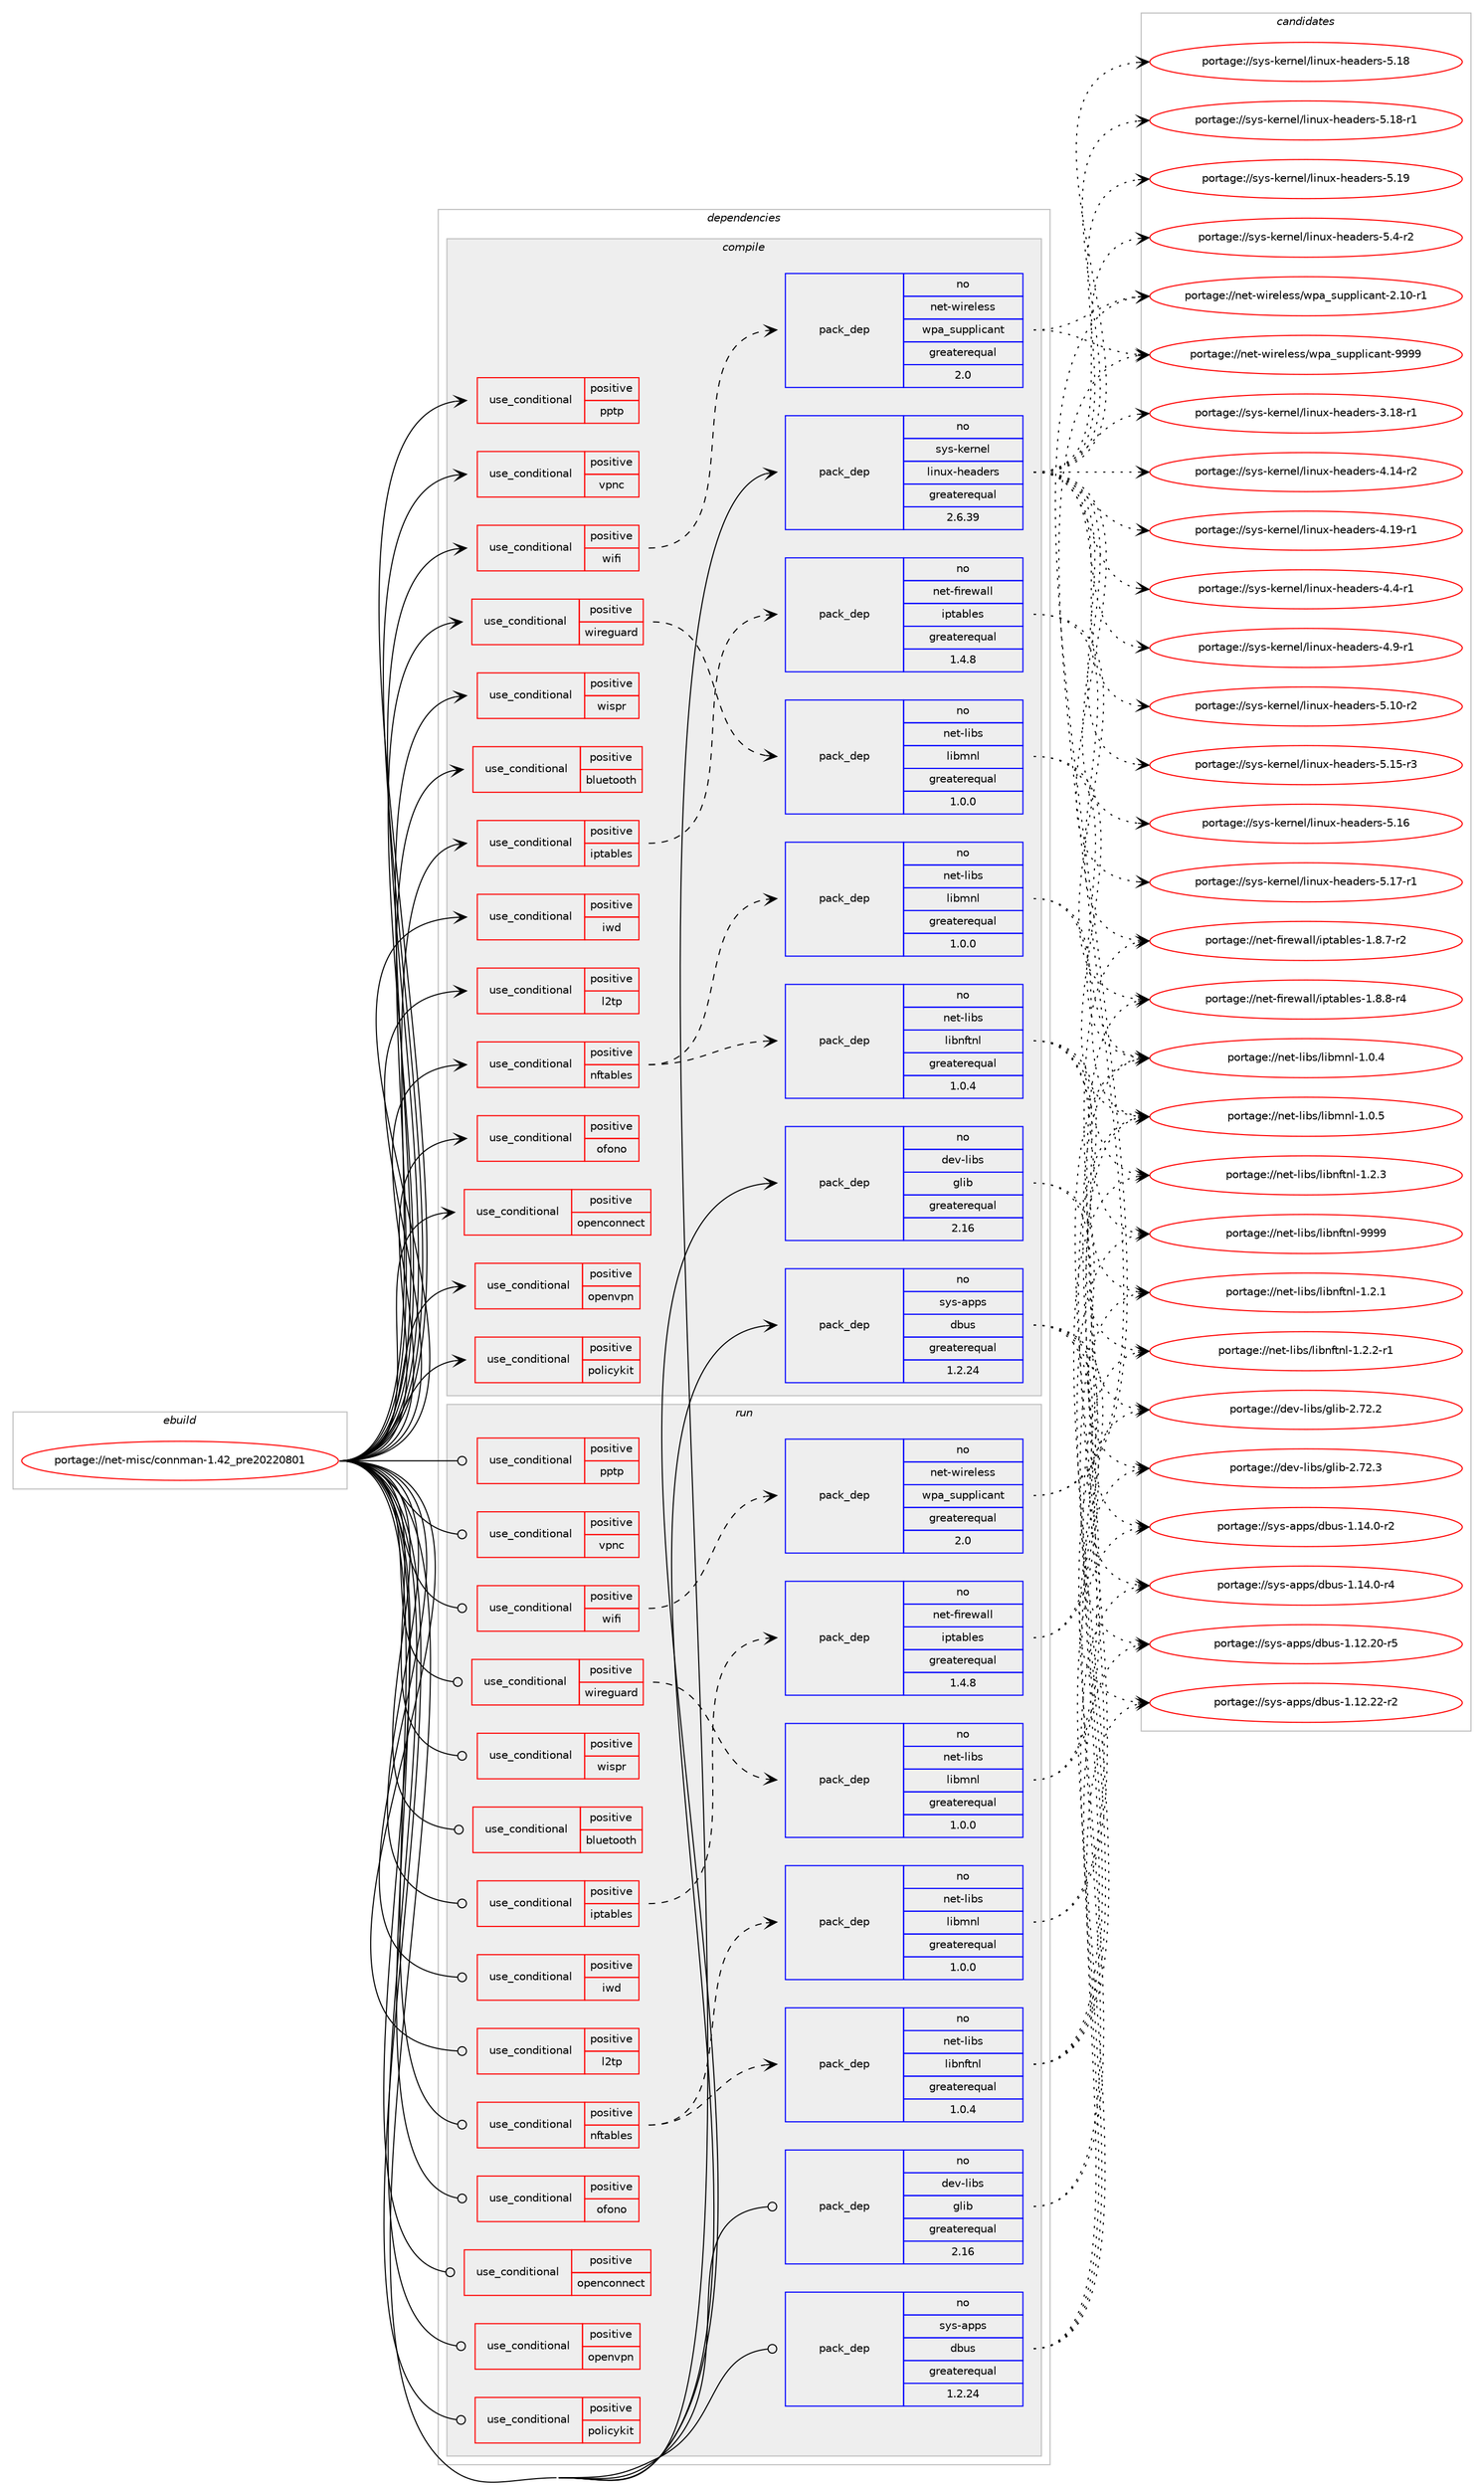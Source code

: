 digraph prolog {

# *************
# Graph options
# *************

newrank=true;
concentrate=true;
compound=true;
graph [rankdir=LR,fontname=Helvetica,fontsize=10,ranksep=1.5];#, ranksep=2.5, nodesep=0.2];
edge  [arrowhead=vee];
node  [fontname=Helvetica,fontsize=10];

# **********
# The ebuild
# **********

subgraph cluster_leftcol {
color=gray;
rank=same;
label=<<i>ebuild</i>>;
id [label="portage://net-misc/connman-1.42_pre20220801", color=red, width=4, href="../net-misc/connman-1.42_pre20220801.svg"];
}

# ****************
# The dependencies
# ****************

subgraph cluster_midcol {
color=gray;
label=<<i>dependencies</i>>;
subgraph cluster_compile {
fillcolor="#eeeeee";
style=filled;
label=<<i>compile</i>>;
subgraph cond64 {
dependency91 [label=<<TABLE BORDER="0" CELLBORDER="1" CELLSPACING="0" CELLPADDING="4"><TR><TD ROWSPAN="3" CELLPADDING="10">use_conditional</TD></TR><TR><TD>positive</TD></TR><TR><TD>bluetooth</TD></TR></TABLE>>, shape=none, color=red];
# *** BEGIN UNKNOWN DEPENDENCY TYPE (TODO) ***
# dependency91 -> package_dependency(portage://net-misc/connman-1.42_pre20220801,install,no,net-wireless,bluez,none,[,,],[],[])
# *** END UNKNOWN DEPENDENCY TYPE (TODO) ***

}
id:e -> dependency91:w [weight=20,style="solid",arrowhead="vee"];
subgraph cond65 {
dependency92 [label=<<TABLE BORDER="0" CELLBORDER="1" CELLSPACING="0" CELLPADDING="4"><TR><TD ROWSPAN="3" CELLPADDING="10">use_conditional</TD></TR><TR><TD>positive</TD></TR><TR><TD>iptables</TD></TR></TABLE>>, shape=none, color=red];
subgraph pack27 {
dependency93 [label=<<TABLE BORDER="0" CELLBORDER="1" CELLSPACING="0" CELLPADDING="4" WIDTH="220"><TR><TD ROWSPAN="6" CELLPADDING="30">pack_dep</TD></TR><TR><TD WIDTH="110">no</TD></TR><TR><TD>net-firewall</TD></TR><TR><TD>iptables</TD></TR><TR><TD>greaterequal</TD></TR><TR><TD>1.4.8</TD></TR></TABLE>>, shape=none, color=blue];
}
dependency92:e -> dependency93:w [weight=20,style="dashed",arrowhead="vee"];
}
id:e -> dependency92:w [weight=20,style="solid",arrowhead="vee"];
subgraph cond66 {
dependency94 [label=<<TABLE BORDER="0" CELLBORDER="1" CELLSPACING="0" CELLPADDING="4"><TR><TD ROWSPAN="3" CELLPADDING="10">use_conditional</TD></TR><TR><TD>positive</TD></TR><TR><TD>iwd</TD></TR></TABLE>>, shape=none, color=red];
# *** BEGIN UNKNOWN DEPENDENCY TYPE (TODO) ***
# dependency94 -> package_dependency(portage://net-misc/connman-1.42_pre20220801,install,no,net-wireless,iwd,none,[,,],[],[])
# *** END UNKNOWN DEPENDENCY TYPE (TODO) ***

}
id:e -> dependency94:w [weight=20,style="solid",arrowhead="vee"];
subgraph cond67 {
dependency95 [label=<<TABLE BORDER="0" CELLBORDER="1" CELLSPACING="0" CELLPADDING="4"><TR><TD ROWSPAN="3" CELLPADDING="10">use_conditional</TD></TR><TR><TD>positive</TD></TR><TR><TD>l2tp</TD></TR></TABLE>>, shape=none, color=red];
# *** BEGIN UNKNOWN DEPENDENCY TYPE (TODO) ***
# dependency95 -> package_dependency(portage://net-misc/connman-1.42_pre20220801,install,no,net-dialup,xl2tpd,none,[,,],[],[])
# *** END UNKNOWN DEPENDENCY TYPE (TODO) ***

}
id:e -> dependency95:w [weight=20,style="solid",arrowhead="vee"];
subgraph cond68 {
dependency96 [label=<<TABLE BORDER="0" CELLBORDER="1" CELLSPACING="0" CELLPADDING="4"><TR><TD ROWSPAN="3" CELLPADDING="10">use_conditional</TD></TR><TR><TD>positive</TD></TR><TR><TD>nftables</TD></TR></TABLE>>, shape=none, color=red];
subgraph pack28 {
dependency97 [label=<<TABLE BORDER="0" CELLBORDER="1" CELLSPACING="0" CELLPADDING="4" WIDTH="220"><TR><TD ROWSPAN="6" CELLPADDING="30">pack_dep</TD></TR><TR><TD WIDTH="110">no</TD></TR><TR><TD>net-libs</TD></TR><TR><TD>libnftnl</TD></TR><TR><TD>greaterequal</TD></TR><TR><TD>1.0.4</TD></TR></TABLE>>, shape=none, color=blue];
}
dependency96:e -> dependency97:w [weight=20,style="dashed",arrowhead="vee"];
subgraph pack29 {
dependency98 [label=<<TABLE BORDER="0" CELLBORDER="1" CELLSPACING="0" CELLPADDING="4" WIDTH="220"><TR><TD ROWSPAN="6" CELLPADDING="30">pack_dep</TD></TR><TR><TD WIDTH="110">no</TD></TR><TR><TD>net-libs</TD></TR><TR><TD>libmnl</TD></TR><TR><TD>greaterequal</TD></TR><TR><TD>1.0.0</TD></TR></TABLE>>, shape=none, color=blue];
}
dependency96:e -> dependency98:w [weight=20,style="dashed",arrowhead="vee"];
}
id:e -> dependency96:w [weight=20,style="solid",arrowhead="vee"];
subgraph cond69 {
dependency99 [label=<<TABLE BORDER="0" CELLBORDER="1" CELLSPACING="0" CELLPADDING="4"><TR><TD ROWSPAN="3" CELLPADDING="10">use_conditional</TD></TR><TR><TD>positive</TD></TR><TR><TD>ofono</TD></TR></TABLE>>, shape=none, color=red];
# *** BEGIN UNKNOWN DEPENDENCY TYPE (TODO) ***
# dependency99 -> package_dependency(portage://net-misc/connman-1.42_pre20220801,install,no,net-misc,ofono,none,[,,],[],[])
# *** END UNKNOWN DEPENDENCY TYPE (TODO) ***

}
id:e -> dependency99:w [weight=20,style="solid",arrowhead="vee"];
subgraph cond70 {
dependency100 [label=<<TABLE BORDER="0" CELLBORDER="1" CELLSPACING="0" CELLPADDING="4"><TR><TD ROWSPAN="3" CELLPADDING="10">use_conditional</TD></TR><TR><TD>positive</TD></TR><TR><TD>openconnect</TD></TR></TABLE>>, shape=none, color=red];
# *** BEGIN UNKNOWN DEPENDENCY TYPE (TODO) ***
# dependency100 -> package_dependency(portage://net-misc/connman-1.42_pre20220801,install,no,net-vpn,openconnect,none,[,,],[],[])
# *** END UNKNOWN DEPENDENCY TYPE (TODO) ***

}
id:e -> dependency100:w [weight=20,style="solid",arrowhead="vee"];
subgraph cond71 {
dependency101 [label=<<TABLE BORDER="0" CELLBORDER="1" CELLSPACING="0" CELLPADDING="4"><TR><TD ROWSPAN="3" CELLPADDING="10">use_conditional</TD></TR><TR><TD>positive</TD></TR><TR><TD>openvpn</TD></TR></TABLE>>, shape=none, color=red];
# *** BEGIN UNKNOWN DEPENDENCY TYPE (TODO) ***
# dependency101 -> package_dependency(portage://net-misc/connman-1.42_pre20220801,install,no,net-vpn,openvpn,none,[,,],[],[])
# *** END UNKNOWN DEPENDENCY TYPE (TODO) ***

}
id:e -> dependency101:w [weight=20,style="solid",arrowhead="vee"];
subgraph cond72 {
dependency102 [label=<<TABLE BORDER="0" CELLBORDER="1" CELLSPACING="0" CELLPADDING="4"><TR><TD ROWSPAN="3" CELLPADDING="10">use_conditional</TD></TR><TR><TD>positive</TD></TR><TR><TD>policykit</TD></TR></TABLE>>, shape=none, color=red];
# *** BEGIN UNKNOWN DEPENDENCY TYPE (TODO) ***
# dependency102 -> package_dependency(portage://net-misc/connman-1.42_pre20220801,install,no,sys-auth,polkit,none,[,,],[],[])
# *** END UNKNOWN DEPENDENCY TYPE (TODO) ***

}
id:e -> dependency102:w [weight=20,style="solid",arrowhead="vee"];
subgraph cond73 {
dependency103 [label=<<TABLE BORDER="0" CELLBORDER="1" CELLSPACING="0" CELLPADDING="4"><TR><TD ROWSPAN="3" CELLPADDING="10">use_conditional</TD></TR><TR><TD>positive</TD></TR><TR><TD>pptp</TD></TR></TABLE>>, shape=none, color=red];
# *** BEGIN UNKNOWN DEPENDENCY TYPE (TODO) ***
# dependency103 -> package_dependency(portage://net-misc/connman-1.42_pre20220801,install,no,net-dialup,pptpclient,none,[,,],[],[])
# *** END UNKNOWN DEPENDENCY TYPE (TODO) ***

}
id:e -> dependency103:w [weight=20,style="solid",arrowhead="vee"];
subgraph cond74 {
dependency104 [label=<<TABLE BORDER="0" CELLBORDER="1" CELLSPACING="0" CELLPADDING="4"><TR><TD ROWSPAN="3" CELLPADDING="10">use_conditional</TD></TR><TR><TD>positive</TD></TR><TR><TD>vpnc</TD></TR></TABLE>>, shape=none, color=red];
# *** BEGIN UNKNOWN DEPENDENCY TYPE (TODO) ***
# dependency104 -> package_dependency(portage://net-misc/connman-1.42_pre20220801,install,no,net-vpn,vpnc,none,[,,],[],[])
# *** END UNKNOWN DEPENDENCY TYPE (TODO) ***

}
id:e -> dependency104:w [weight=20,style="solid",arrowhead="vee"];
subgraph cond75 {
dependency105 [label=<<TABLE BORDER="0" CELLBORDER="1" CELLSPACING="0" CELLPADDING="4"><TR><TD ROWSPAN="3" CELLPADDING="10">use_conditional</TD></TR><TR><TD>positive</TD></TR><TR><TD>wifi</TD></TR></TABLE>>, shape=none, color=red];
subgraph pack30 {
dependency106 [label=<<TABLE BORDER="0" CELLBORDER="1" CELLSPACING="0" CELLPADDING="4" WIDTH="220"><TR><TD ROWSPAN="6" CELLPADDING="30">pack_dep</TD></TR><TR><TD WIDTH="110">no</TD></TR><TR><TD>net-wireless</TD></TR><TR><TD>wpa_supplicant</TD></TR><TR><TD>greaterequal</TD></TR><TR><TD>2.0</TD></TR></TABLE>>, shape=none, color=blue];
}
dependency105:e -> dependency106:w [weight=20,style="dashed",arrowhead="vee"];
}
id:e -> dependency105:w [weight=20,style="solid",arrowhead="vee"];
subgraph cond76 {
dependency107 [label=<<TABLE BORDER="0" CELLBORDER="1" CELLSPACING="0" CELLPADDING="4"><TR><TD ROWSPAN="3" CELLPADDING="10">use_conditional</TD></TR><TR><TD>positive</TD></TR><TR><TD>wireguard</TD></TR></TABLE>>, shape=none, color=red];
subgraph pack31 {
dependency108 [label=<<TABLE BORDER="0" CELLBORDER="1" CELLSPACING="0" CELLPADDING="4" WIDTH="220"><TR><TD ROWSPAN="6" CELLPADDING="30">pack_dep</TD></TR><TR><TD WIDTH="110">no</TD></TR><TR><TD>net-libs</TD></TR><TR><TD>libmnl</TD></TR><TR><TD>greaterequal</TD></TR><TR><TD>1.0.0</TD></TR></TABLE>>, shape=none, color=blue];
}
dependency107:e -> dependency108:w [weight=20,style="dashed",arrowhead="vee"];
}
id:e -> dependency107:w [weight=20,style="solid",arrowhead="vee"];
subgraph cond77 {
dependency109 [label=<<TABLE BORDER="0" CELLBORDER="1" CELLSPACING="0" CELLPADDING="4"><TR><TD ROWSPAN="3" CELLPADDING="10">use_conditional</TD></TR><TR><TD>positive</TD></TR><TR><TD>wispr</TD></TR></TABLE>>, shape=none, color=red];
# *** BEGIN UNKNOWN DEPENDENCY TYPE (TODO) ***
# dependency109 -> package_dependency(portage://net-misc/connman-1.42_pre20220801,install,no,net-libs,gnutls,none,[,,],[],[])
# *** END UNKNOWN DEPENDENCY TYPE (TODO) ***

}
id:e -> dependency109:w [weight=20,style="solid",arrowhead="vee"];
subgraph pack32 {
dependency110 [label=<<TABLE BORDER="0" CELLBORDER="1" CELLSPACING="0" CELLPADDING="4" WIDTH="220"><TR><TD ROWSPAN="6" CELLPADDING="30">pack_dep</TD></TR><TR><TD WIDTH="110">no</TD></TR><TR><TD>dev-libs</TD></TR><TR><TD>glib</TD></TR><TR><TD>greaterequal</TD></TR><TR><TD>2.16</TD></TR></TABLE>>, shape=none, color=blue];
}
id:e -> dependency110:w [weight=20,style="solid",arrowhead="vee"];
subgraph pack33 {
dependency111 [label=<<TABLE BORDER="0" CELLBORDER="1" CELLSPACING="0" CELLPADDING="4" WIDTH="220"><TR><TD ROWSPAN="6" CELLPADDING="30">pack_dep</TD></TR><TR><TD WIDTH="110">no</TD></TR><TR><TD>sys-apps</TD></TR><TR><TD>dbus</TD></TR><TR><TD>greaterequal</TD></TR><TR><TD>1.2.24</TD></TR></TABLE>>, shape=none, color=blue];
}
id:e -> dependency111:w [weight=20,style="solid",arrowhead="vee"];
subgraph pack34 {
dependency112 [label=<<TABLE BORDER="0" CELLBORDER="1" CELLSPACING="0" CELLPADDING="4" WIDTH="220"><TR><TD ROWSPAN="6" CELLPADDING="30">pack_dep</TD></TR><TR><TD WIDTH="110">no</TD></TR><TR><TD>sys-kernel</TD></TR><TR><TD>linux-headers</TD></TR><TR><TD>greaterequal</TD></TR><TR><TD>2.6.39</TD></TR></TABLE>>, shape=none, color=blue];
}
id:e -> dependency112:w [weight=20,style="solid",arrowhead="vee"];
# *** BEGIN UNKNOWN DEPENDENCY TYPE (TODO) ***
# id -> package_dependency(portage://net-misc/connman-1.42_pre20220801,install,no,sys-libs,readline,none,[,,],[slot(0),equal],[])
# *** END UNKNOWN DEPENDENCY TYPE (TODO) ***

}
subgraph cluster_compileandrun {
fillcolor="#eeeeee";
style=filled;
label=<<i>compile and run</i>>;
}
subgraph cluster_run {
fillcolor="#eeeeee";
style=filled;
label=<<i>run</i>>;
subgraph cond78 {
dependency113 [label=<<TABLE BORDER="0" CELLBORDER="1" CELLSPACING="0" CELLPADDING="4"><TR><TD ROWSPAN="3" CELLPADDING="10">use_conditional</TD></TR><TR><TD>positive</TD></TR><TR><TD>bluetooth</TD></TR></TABLE>>, shape=none, color=red];
# *** BEGIN UNKNOWN DEPENDENCY TYPE (TODO) ***
# dependency113 -> package_dependency(portage://net-misc/connman-1.42_pre20220801,run,no,net-wireless,bluez,none,[,,],[],[])
# *** END UNKNOWN DEPENDENCY TYPE (TODO) ***

}
id:e -> dependency113:w [weight=20,style="solid",arrowhead="odot"];
subgraph cond79 {
dependency114 [label=<<TABLE BORDER="0" CELLBORDER="1" CELLSPACING="0" CELLPADDING="4"><TR><TD ROWSPAN="3" CELLPADDING="10">use_conditional</TD></TR><TR><TD>positive</TD></TR><TR><TD>iptables</TD></TR></TABLE>>, shape=none, color=red];
subgraph pack35 {
dependency115 [label=<<TABLE BORDER="0" CELLBORDER="1" CELLSPACING="0" CELLPADDING="4" WIDTH="220"><TR><TD ROWSPAN="6" CELLPADDING="30">pack_dep</TD></TR><TR><TD WIDTH="110">no</TD></TR><TR><TD>net-firewall</TD></TR><TR><TD>iptables</TD></TR><TR><TD>greaterequal</TD></TR><TR><TD>1.4.8</TD></TR></TABLE>>, shape=none, color=blue];
}
dependency114:e -> dependency115:w [weight=20,style="dashed",arrowhead="vee"];
}
id:e -> dependency114:w [weight=20,style="solid",arrowhead="odot"];
subgraph cond80 {
dependency116 [label=<<TABLE BORDER="0" CELLBORDER="1" CELLSPACING="0" CELLPADDING="4"><TR><TD ROWSPAN="3" CELLPADDING="10">use_conditional</TD></TR><TR><TD>positive</TD></TR><TR><TD>iwd</TD></TR></TABLE>>, shape=none, color=red];
# *** BEGIN UNKNOWN DEPENDENCY TYPE (TODO) ***
# dependency116 -> package_dependency(portage://net-misc/connman-1.42_pre20220801,run,no,net-wireless,iwd,none,[,,],[],[])
# *** END UNKNOWN DEPENDENCY TYPE (TODO) ***

}
id:e -> dependency116:w [weight=20,style="solid",arrowhead="odot"];
subgraph cond81 {
dependency117 [label=<<TABLE BORDER="0" CELLBORDER="1" CELLSPACING="0" CELLPADDING="4"><TR><TD ROWSPAN="3" CELLPADDING="10">use_conditional</TD></TR><TR><TD>positive</TD></TR><TR><TD>l2tp</TD></TR></TABLE>>, shape=none, color=red];
# *** BEGIN UNKNOWN DEPENDENCY TYPE (TODO) ***
# dependency117 -> package_dependency(portage://net-misc/connman-1.42_pre20220801,run,no,net-dialup,xl2tpd,none,[,,],[],[])
# *** END UNKNOWN DEPENDENCY TYPE (TODO) ***

}
id:e -> dependency117:w [weight=20,style="solid",arrowhead="odot"];
subgraph cond82 {
dependency118 [label=<<TABLE BORDER="0" CELLBORDER="1" CELLSPACING="0" CELLPADDING="4"><TR><TD ROWSPAN="3" CELLPADDING="10">use_conditional</TD></TR><TR><TD>positive</TD></TR><TR><TD>nftables</TD></TR></TABLE>>, shape=none, color=red];
subgraph pack36 {
dependency119 [label=<<TABLE BORDER="0" CELLBORDER="1" CELLSPACING="0" CELLPADDING="4" WIDTH="220"><TR><TD ROWSPAN="6" CELLPADDING="30">pack_dep</TD></TR><TR><TD WIDTH="110">no</TD></TR><TR><TD>net-libs</TD></TR><TR><TD>libnftnl</TD></TR><TR><TD>greaterequal</TD></TR><TR><TD>1.0.4</TD></TR></TABLE>>, shape=none, color=blue];
}
dependency118:e -> dependency119:w [weight=20,style="dashed",arrowhead="vee"];
subgraph pack37 {
dependency120 [label=<<TABLE BORDER="0" CELLBORDER="1" CELLSPACING="0" CELLPADDING="4" WIDTH="220"><TR><TD ROWSPAN="6" CELLPADDING="30">pack_dep</TD></TR><TR><TD WIDTH="110">no</TD></TR><TR><TD>net-libs</TD></TR><TR><TD>libmnl</TD></TR><TR><TD>greaterequal</TD></TR><TR><TD>1.0.0</TD></TR></TABLE>>, shape=none, color=blue];
}
dependency118:e -> dependency120:w [weight=20,style="dashed",arrowhead="vee"];
}
id:e -> dependency118:w [weight=20,style="solid",arrowhead="odot"];
subgraph cond83 {
dependency121 [label=<<TABLE BORDER="0" CELLBORDER="1" CELLSPACING="0" CELLPADDING="4"><TR><TD ROWSPAN="3" CELLPADDING="10">use_conditional</TD></TR><TR><TD>positive</TD></TR><TR><TD>ofono</TD></TR></TABLE>>, shape=none, color=red];
# *** BEGIN UNKNOWN DEPENDENCY TYPE (TODO) ***
# dependency121 -> package_dependency(portage://net-misc/connman-1.42_pre20220801,run,no,net-misc,ofono,none,[,,],[],[])
# *** END UNKNOWN DEPENDENCY TYPE (TODO) ***

}
id:e -> dependency121:w [weight=20,style="solid",arrowhead="odot"];
subgraph cond84 {
dependency122 [label=<<TABLE BORDER="0" CELLBORDER="1" CELLSPACING="0" CELLPADDING="4"><TR><TD ROWSPAN="3" CELLPADDING="10">use_conditional</TD></TR><TR><TD>positive</TD></TR><TR><TD>openconnect</TD></TR></TABLE>>, shape=none, color=red];
# *** BEGIN UNKNOWN DEPENDENCY TYPE (TODO) ***
# dependency122 -> package_dependency(portage://net-misc/connman-1.42_pre20220801,run,no,net-vpn,openconnect,none,[,,],[],[])
# *** END UNKNOWN DEPENDENCY TYPE (TODO) ***

}
id:e -> dependency122:w [weight=20,style="solid",arrowhead="odot"];
subgraph cond85 {
dependency123 [label=<<TABLE BORDER="0" CELLBORDER="1" CELLSPACING="0" CELLPADDING="4"><TR><TD ROWSPAN="3" CELLPADDING="10">use_conditional</TD></TR><TR><TD>positive</TD></TR><TR><TD>openvpn</TD></TR></TABLE>>, shape=none, color=red];
# *** BEGIN UNKNOWN DEPENDENCY TYPE (TODO) ***
# dependency123 -> package_dependency(portage://net-misc/connman-1.42_pre20220801,run,no,net-vpn,openvpn,none,[,,],[],[])
# *** END UNKNOWN DEPENDENCY TYPE (TODO) ***

}
id:e -> dependency123:w [weight=20,style="solid",arrowhead="odot"];
subgraph cond86 {
dependency124 [label=<<TABLE BORDER="0" CELLBORDER="1" CELLSPACING="0" CELLPADDING="4"><TR><TD ROWSPAN="3" CELLPADDING="10">use_conditional</TD></TR><TR><TD>positive</TD></TR><TR><TD>policykit</TD></TR></TABLE>>, shape=none, color=red];
# *** BEGIN UNKNOWN DEPENDENCY TYPE (TODO) ***
# dependency124 -> package_dependency(portage://net-misc/connman-1.42_pre20220801,run,no,sys-auth,polkit,none,[,,],[],[])
# *** END UNKNOWN DEPENDENCY TYPE (TODO) ***

}
id:e -> dependency124:w [weight=20,style="solid",arrowhead="odot"];
subgraph cond87 {
dependency125 [label=<<TABLE BORDER="0" CELLBORDER="1" CELLSPACING="0" CELLPADDING="4"><TR><TD ROWSPAN="3" CELLPADDING="10">use_conditional</TD></TR><TR><TD>positive</TD></TR><TR><TD>pptp</TD></TR></TABLE>>, shape=none, color=red];
# *** BEGIN UNKNOWN DEPENDENCY TYPE (TODO) ***
# dependency125 -> package_dependency(portage://net-misc/connman-1.42_pre20220801,run,no,net-dialup,pptpclient,none,[,,],[],[])
# *** END UNKNOWN DEPENDENCY TYPE (TODO) ***

}
id:e -> dependency125:w [weight=20,style="solid",arrowhead="odot"];
subgraph cond88 {
dependency126 [label=<<TABLE BORDER="0" CELLBORDER="1" CELLSPACING="0" CELLPADDING="4"><TR><TD ROWSPAN="3" CELLPADDING="10">use_conditional</TD></TR><TR><TD>positive</TD></TR><TR><TD>vpnc</TD></TR></TABLE>>, shape=none, color=red];
# *** BEGIN UNKNOWN DEPENDENCY TYPE (TODO) ***
# dependency126 -> package_dependency(portage://net-misc/connman-1.42_pre20220801,run,no,net-vpn,vpnc,none,[,,],[],[])
# *** END UNKNOWN DEPENDENCY TYPE (TODO) ***

}
id:e -> dependency126:w [weight=20,style="solid",arrowhead="odot"];
subgraph cond89 {
dependency127 [label=<<TABLE BORDER="0" CELLBORDER="1" CELLSPACING="0" CELLPADDING="4"><TR><TD ROWSPAN="3" CELLPADDING="10">use_conditional</TD></TR><TR><TD>positive</TD></TR><TR><TD>wifi</TD></TR></TABLE>>, shape=none, color=red];
subgraph pack38 {
dependency128 [label=<<TABLE BORDER="0" CELLBORDER="1" CELLSPACING="0" CELLPADDING="4" WIDTH="220"><TR><TD ROWSPAN="6" CELLPADDING="30">pack_dep</TD></TR><TR><TD WIDTH="110">no</TD></TR><TR><TD>net-wireless</TD></TR><TR><TD>wpa_supplicant</TD></TR><TR><TD>greaterequal</TD></TR><TR><TD>2.0</TD></TR></TABLE>>, shape=none, color=blue];
}
dependency127:e -> dependency128:w [weight=20,style="dashed",arrowhead="vee"];
}
id:e -> dependency127:w [weight=20,style="solid",arrowhead="odot"];
subgraph cond90 {
dependency129 [label=<<TABLE BORDER="0" CELLBORDER="1" CELLSPACING="0" CELLPADDING="4"><TR><TD ROWSPAN="3" CELLPADDING="10">use_conditional</TD></TR><TR><TD>positive</TD></TR><TR><TD>wireguard</TD></TR></TABLE>>, shape=none, color=red];
subgraph pack39 {
dependency130 [label=<<TABLE BORDER="0" CELLBORDER="1" CELLSPACING="0" CELLPADDING="4" WIDTH="220"><TR><TD ROWSPAN="6" CELLPADDING="30">pack_dep</TD></TR><TR><TD WIDTH="110">no</TD></TR><TR><TD>net-libs</TD></TR><TR><TD>libmnl</TD></TR><TR><TD>greaterequal</TD></TR><TR><TD>1.0.0</TD></TR></TABLE>>, shape=none, color=blue];
}
dependency129:e -> dependency130:w [weight=20,style="dashed",arrowhead="vee"];
}
id:e -> dependency129:w [weight=20,style="solid",arrowhead="odot"];
subgraph cond91 {
dependency131 [label=<<TABLE BORDER="0" CELLBORDER="1" CELLSPACING="0" CELLPADDING="4"><TR><TD ROWSPAN="3" CELLPADDING="10">use_conditional</TD></TR><TR><TD>positive</TD></TR><TR><TD>wispr</TD></TR></TABLE>>, shape=none, color=red];
# *** BEGIN UNKNOWN DEPENDENCY TYPE (TODO) ***
# dependency131 -> package_dependency(portage://net-misc/connman-1.42_pre20220801,run,no,net-libs,gnutls,none,[,,],[],[])
# *** END UNKNOWN DEPENDENCY TYPE (TODO) ***

}
id:e -> dependency131:w [weight=20,style="solid",arrowhead="odot"];
subgraph pack40 {
dependency132 [label=<<TABLE BORDER="0" CELLBORDER="1" CELLSPACING="0" CELLPADDING="4" WIDTH="220"><TR><TD ROWSPAN="6" CELLPADDING="30">pack_dep</TD></TR><TR><TD WIDTH="110">no</TD></TR><TR><TD>dev-libs</TD></TR><TR><TD>glib</TD></TR><TR><TD>greaterequal</TD></TR><TR><TD>2.16</TD></TR></TABLE>>, shape=none, color=blue];
}
id:e -> dependency132:w [weight=20,style="solid",arrowhead="odot"];
subgraph pack41 {
dependency133 [label=<<TABLE BORDER="0" CELLBORDER="1" CELLSPACING="0" CELLPADDING="4" WIDTH="220"><TR><TD ROWSPAN="6" CELLPADDING="30">pack_dep</TD></TR><TR><TD WIDTH="110">no</TD></TR><TR><TD>sys-apps</TD></TR><TR><TD>dbus</TD></TR><TR><TD>greaterequal</TD></TR><TR><TD>1.2.24</TD></TR></TABLE>>, shape=none, color=blue];
}
id:e -> dependency133:w [weight=20,style="solid",arrowhead="odot"];
# *** BEGIN UNKNOWN DEPENDENCY TYPE (TODO) ***
# id -> package_dependency(portage://net-misc/connman-1.42_pre20220801,run,no,sys-libs,readline,none,[,,],[slot(0),equal],[])
# *** END UNKNOWN DEPENDENCY TYPE (TODO) ***

# *** BEGIN UNKNOWN DEPENDENCY TYPE (TODO) ***
# id -> package_dependency(portage://net-misc/connman-1.42_pre20220801,run,no,virtual,tmpfiles,none,[,,],[],[])
# *** END UNKNOWN DEPENDENCY TYPE (TODO) ***

}
}

# **************
# The candidates
# **************

subgraph cluster_choices {
rank=same;
color=gray;
label=<<i>candidates</i>>;

subgraph choice27 {
color=black;
nodesep=1;
choice11010111645102105114101119971081084710511211697981081011154549465646554511450 [label="portage://net-firewall/iptables-1.8.7-r2", color=red, width=4,href="../net-firewall/iptables-1.8.7-r2.svg"];
choice11010111645102105114101119971081084710511211697981081011154549465646564511452 [label="portage://net-firewall/iptables-1.8.8-r4", color=red, width=4,href="../net-firewall/iptables-1.8.8-r4.svg"];
dependency93:e -> choice11010111645102105114101119971081084710511211697981081011154549465646554511450:w [style=dotted,weight="100"];
dependency93:e -> choice11010111645102105114101119971081084710511211697981081011154549465646564511452:w [style=dotted,weight="100"];
}
subgraph choice28 {
color=black;
nodesep=1;
choice11010111645108105981154710810598110102116110108454946504649 [label="portage://net-libs/libnftnl-1.2.1", color=red, width=4,href="../net-libs/libnftnl-1.2.1.svg"];
choice110101116451081059811547108105981101021161101084549465046504511449 [label="portage://net-libs/libnftnl-1.2.2-r1", color=red, width=4,href="../net-libs/libnftnl-1.2.2-r1.svg"];
choice11010111645108105981154710810598110102116110108454946504651 [label="portage://net-libs/libnftnl-1.2.3", color=red, width=4,href="../net-libs/libnftnl-1.2.3.svg"];
choice110101116451081059811547108105981101021161101084557575757 [label="portage://net-libs/libnftnl-9999", color=red, width=4,href="../net-libs/libnftnl-9999.svg"];
dependency97:e -> choice11010111645108105981154710810598110102116110108454946504649:w [style=dotted,weight="100"];
dependency97:e -> choice110101116451081059811547108105981101021161101084549465046504511449:w [style=dotted,weight="100"];
dependency97:e -> choice11010111645108105981154710810598110102116110108454946504651:w [style=dotted,weight="100"];
dependency97:e -> choice110101116451081059811547108105981101021161101084557575757:w [style=dotted,weight="100"];
}
subgraph choice29 {
color=black;
nodesep=1;
choice11010111645108105981154710810598109110108454946484652 [label="portage://net-libs/libmnl-1.0.4", color=red, width=4,href="../net-libs/libmnl-1.0.4.svg"];
choice11010111645108105981154710810598109110108454946484653 [label="portage://net-libs/libmnl-1.0.5", color=red, width=4,href="../net-libs/libmnl-1.0.5.svg"];
dependency98:e -> choice11010111645108105981154710810598109110108454946484652:w [style=dotted,weight="100"];
dependency98:e -> choice11010111645108105981154710810598109110108454946484653:w [style=dotted,weight="100"];
}
subgraph choice30 {
color=black;
nodesep=1;
choice11010111645119105114101108101115115471191129795115117112112108105999711011645504649484511449 [label="portage://net-wireless/wpa_supplicant-2.10-r1", color=red, width=4,href="../net-wireless/wpa_supplicant-2.10-r1.svg"];
choice1101011164511910511410110810111511547119112979511511711211210810599971101164557575757 [label="portage://net-wireless/wpa_supplicant-9999", color=red, width=4,href="../net-wireless/wpa_supplicant-9999.svg"];
dependency106:e -> choice11010111645119105114101108101115115471191129795115117112112108105999711011645504649484511449:w [style=dotted,weight="100"];
dependency106:e -> choice1101011164511910511410110810111511547119112979511511711211210810599971101164557575757:w [style=dotted,weight="100"];
}
subgraph choice31 {
color=black;
nodesep=1;
choice11010111645108105981154710810598109110108454946484652 [label="portage://net-libs/libmnl-1.0.4", color=red, width=4,href="../net-libs/libmnl-1.0.4.svg"];
choice11010111645108105981154710810598109110108454946484653 [label="portage://net-libs/libmnl-1.0.5", color=red, width=4,href="../net-libs/libmnl-1.0.5.svg"];
dependency108:e -> choice11010111645108105981154710810598109110108454946484652:w [style=dotted,weight="100"];
dependency108:e -> choice11010111645108105981154710810598109110108454946484653:w [style=dotted,weight="100"];
}
subgraph choice32 {
color=black;
nodesep=1;
choice1001011184510810598115471031081059845504655504650 [label="portage://dev-libs/glib-2.72.2", color=red, width=4,href="../dev-libs/glib-2.72.2.svg"];
choice1001011184510810598115471031081059845504655504651 [label="portage://dev-libs/glib-2.72.3", color=red, width=4,href="../dev-libs/glib-2.72.3.svg"];
dependency110:e -> choice1001011184510810598115471031081059845504655504650:w [style=dotted,weight="100"];
dependency110:e -> choice1001011184510810598115471031081059845504655504651:w [style=dotted,weight="100"];
}
subgraph choice33 {
color=black;
nodesep=1;
choice1151211154597112112115471009811711545494649504650484511453 [label="portage://sys-apps/dbus-1.12.20-r5", color=red, width=4,href="../sys-apps/dbus-1.12.20-r5.svg"];
choice1151211154597112112115471009811711545494649504650504511450 [label="portage://sys-apps/dbus-1.12.22-r2", color=red, width=4,href="../sys-apps/dbus-1.12.22-r2.svg"];
choice11512111545971121121154710098117115454946495246484511450 [label="portage://sys-apps/dbus-1.14.0-r2", color=red, width=4,href="../sys-apps/dbus-1.14.0-r2.svg"];
choice11512111545971121121154710098117115454946495246484511452 [label="portage://sys-apps/dbus-1.14.0-r4", color=red, width=4,href="../sys-apps/dbus-1.14.0-r4.svg"];
dependency111:e -> choice1151211154597112112115471009811711545494649504650484511453:w [style=dotted,weight="100"];
dependency111:e -> choice1151211154597112112115471009811711545494649504650504511450:w [style=dotted,weight="100"];
dependency111:e -> choice11512111545971121121154710098117115454946495246484511450:w [style=dotted,weight="100"];
dependency111:e -> choice11512111545971121121154710098117115454946495246484511452:w [style=dotted,weight="100"];
}
subgraph choice34 {
color=black;
nodesep=1;
choice1151211154510710111411010110847108105110117120451041019710010111411545514649564511449 [label="portage://sys-kernel/linux-headers-3.18-r1", color=red, width=4,href="../sys-kernel/linux-headers-3.18-r1.svg"];
choice1151211154510710111411010110847108105110117120451041019710010111411545524649524511450 [label="portage://sys-kernel/linux-headers-4.14-r2", color=red, width=4,href="../sys-kernel/linux-headers-4.14-r2.svg"];
choice1151211154510710111411010110847108105110117120451041019710010111411545524649574511449 [label="portage://sys-kernel/linux-headers-4.19-r1", color=red, width=4,href="../sys-kernel/linux-headers-4.19-r1.svg"];
choice11512111545107101114110101108471081051101171204510410197100101114115455246524511449 [label="portage://sys-kernel/linux-headers-4.4-r1", color=red, width=4,href="../sys-kernel/linux-headers-4.4-r1.svg"];
choice11512111545107101114110101108471081051101171204510410197100101114115455246574511449 [label="portage://sys-kernel/linux-headers-4.9-r1", color=red, width=4,href="../sys-kernel/linux-headers-4.9-r1.svg"];
choice1151211154510710111411010110847108105110117120451041019710010111411545534649484511450 [label="portage://sys-kernel/linux-headers-5.10-r2", color=red, width=4,href="../sys-kernel/linux-headers-5.10-r2.svg"];
choice1151211154510710111411010110847108105110117120451041019710010111411545534649534511451 [label="portage://sys-kernel/linux-headers-5.15-r3", color=red, width=4,href="../sys-kernel/linux-headers-5.15-r3.svg"];
choice115121115451071011141101011084710810511011712045104101971001011141154553464954 [label="portage://sys-kernel/linux-headers-5.16", color=red, width=4,href="../sys-kernel/linux-headers-5.16.svg"];
choice1151211154510710111411010110847108105110117120451041019710010111411545534649554511449 [label="portage://sys-kernel/linux-headers-5.17-r1", color=red, width=4,href="../sys-kernel/linux-headers-5.17-r1.svg"];
choice115121115451071011141101011084710810511011712045104101971001011141154553464956 [label="portage://sys-kernel/linux-headers-5.18", color=red, width=4,href="../sys-kernel/linux-headers-5.18.svg"];
choice1151211154510710111411010110847108105110117120451041019710010111411545534649564511449 [label="portage://sys-kernel/linux-headers-5.18-r1", color=red, width=4,href="../sys-kernel/linux-headers-5.18-r1.svg"];
choice115121115451071011141101011084710810511011712045104101971001011141154553464957 [label="portage://sys-kernel/linux-headers-5.19", color=red, width=4,href="../sys-kernel/linux-headers-5.19.svg"];
choice11512111545107101114110101108471081051101171204510410197100101114115455346524511450 [label="portage://sys-kernel/linux-headers-5.4-r2", color=red, width=4,href="../sys-kernel/linux-headers-5.4-r2.svg"];
dependency112:e -> choice1151211154510710111411010110847108105110117120451041019710010111411545514649564511449:w [style=dotted,weight="100"];
dependency112:e -> choice1151211154510710111411010110847108105110117120451041019710010111411545524649524511450:w [style=dotted,weight="100"];
dependency112:e -> choice1151211154510710111411010110847108105110117120451041019710010111411545524649574511449:w [style=dotted,weight="100"];
dependency112:e -> choice11512111545107101114110101108471081051101171204510410197100101114115455246524511449:w [style=dotted,weight="100"];
dependency112:e -> choice11512111545107101114110101108471081051101171204510410197100101114115455246574511449:w [style=dotted,weight="100"];
dependency112:e -> choice1151211154510710111411010110847108105110117120451041019710010111411545534649484511450:w [style=dotted,weight="100"];
dependency112:e -> choice1151211154510710111411010110847108105110117120451041019710010111411545534649534511451:w [style=dotted,weight="100"];
dependency112:e -> choice115121115451071011141101011084710810511011712045104101971001011141154553464954:w [style=dotted,weight="100"];
dependency112:e -> choice1151211154510710111411010110847108105110117120451041019710010111411545534649554511449:w [style=dotted,weight="100"];
dependency112:e -> choice115121115451071011141101011084710810511011712045104101971001011141154553464956:w [style=dotted,weight="100"];
dependency112:e -> choice1151211154510710111411010110847108105110117120451041019710010111411545534649564511449:w [style=dotted,weight="100"];
dependency112:e -> choice115121115451071011141101011084710810511011712045104101971001011141154553464957:w [style=dotted,weight="100"];
dependency112:e -> choice11512111545107101114110101108471081051101171204510410197100101114115455346524511450:w [style=dotted,weight="100"];
}
subgraph choice35 {
color=black;
nodesep=1;
choice11010111645102105114101119971081084710511211697981081011154549465646554511450 [label="portage://net-firewall/iptables-1.8.7-r2", color=red, width=4,href="../net-firewall/iptables-1.8.7-r2.svg"];
choice11010111645102105114101119971081084710511211697981081011154549465646564511452 [label="portage://net-firewall/iptables-1.8.8-r4", color=red, width=4,href="../net-firewall/iptables-1.8.8-r4.svg"];
dependency115:e -> choice11010111645102105114101119971081084710511211697981081011154549465646554511450:w [style=dotted,weight="100"];
dependency115:e -> choice11010111645102105114101119971081084710511211697981081011154549465646564511452:w [style=dotted,weight="100"];
}
subgraph choice36 {
color=black;
nodesep=1;
choice11010111645108105981154710810598110102116110108454946504649 [label="portage://net-libs/libnftnl-1.2.1", color=red, width=4,href="../net-libs/libnftnl-1.2.1.svg"];
choice110101116451081059811547108105981101021161101084549465046504511449 [label="portage://net-libs/libnftnl-1.2.2-r1", color=red, width=4,href="../net-libs/libnftnl-1.2.2-r1.svg"];
choice11010111645108105981154710810598110102116110108454946504651 [label="portage://net-libs/libnftnl-1.2.3", color=red, width=4,href="../net-libs/libnftnl-1.2.3.svg"];
choice110101116451081059811547108105981101021161101084557575757 [label="portage://net-libs/libnftnl-9999", color=red, width=4,href="../net-libs/libnftnl-9999.svg"];
dependency119:e -> choice11010111645108105981154710810598110102116110108454946504649:w [style=dotted,weight="100"];
dependency119:e -> choice110101116451081059811547108105981101021161101084549465046504511449:w [style=dotted,weight="100"];
dependency119:e -> choice11010111645108105981154710810598110102116110108454946504651:w [style=dotted,weight="100"];
dependency119:e -> choice110101116451081059811547108105981101021161101084557575757:w [style=dotted,weight="100"];
}
subgraph choice37 {
color=black;
nodesep=1;
choice11010111645108105981154710810598109110108454946484652 [label="portage://net-libs/libmnl-1.0.4", color=red, width=4,href="../net-libs/libmnl-1.0.4.svg"];
choice11010111645108105981154710810598109110108454946484653 [label="portage://net-libs/libmnl-1.0.5", color=red, width=4,href="../net-libs/libmnl-1.0.5.svg"];
dependency120:e -> choice11010111645108105981154710810598109110108454946484652:w [style=dotted,weight="100"];
dependency120:e -> choice11010111645108105981154710810598109110108454946484653:w [style=dotted,weight="100"];
}
subgraph choice38 {
color=black;
nodesep=1;
choice11010111645119105114101108101115115471191129795115117112112108105999711011645504649484511449 [label="portage://net-wireless/wpa_supplicant-2.10-r1", color=red, width=4,href="../net-wireless/wpa_supplicant-2.10-r1.svg"];
choice1101011164511910511410110810111511547119112979511511711211210810599971101164557575757 [label="portage://net-wireless/wpa_supplicant-9999", color=red, width=4,href="../net-wireless/wpa_supplicant-9999.svg"];
dependency128:e -> choice11010111645119105114101108101115115471191129795115117112112108105999711011645504649484511449:w [style=dotted,weight="100"];
dependency128:e -> choice1101011164511910511410110810111511547119112979511511711211210810599971101164557575757:w [style=dotted,weight="100"];
}
subgraph choice39 {
color=black;
nodesep=1;
choice11010111645108105981154710810598109110108454946484652 [label="portage://net-libs/libmnl-1.0.4", color=red, width=4,href="../net-libs/libmnl-1.0.4.svg"];
choice11010111645108105981154710810598109110108454946484653 [label="portage://net-libs/libmnl-1.0.5", color=red, width=4,href="../net-libs/libmnl-1.0.5.svg"];
dependency130:e -> choice11010111645108105981154710810598109110108454946484652:w [style=dotted,weight="100"];
dependency130:e -> choice11010111645108105981154710810598109110108454946484653:w [style=dotted,weight="100"];
}
subgraph choice40 {
color=black;
nodesep=1;
choice1001011184510810598115471031081059845504655504650 [label="portage://dev-libs/glib-2.72.2", color=red, width=4,href="../dev-libs/glib-2.72.2.svg"];
choice1001011184510810598115471031081059845504655504651 [label="portage://dev-libs/glib-2.72.3", color=red, width=4,href="../dev-libs/glib-2.72.3.svg"];
dependency132:e -> choice1001011184510810598115471031081059845504655504650:w [style=dotted,weight="100"];
dependency132:e -> choice1001011184510810598115471031081059845504655504651:w [style=dotted,weight="100"];
}
subgraph choice41 {
color=black;
nodesep=1;
choice1151211154597112112115471009811711545494649504650484511453 [label="portage://sys-apps/dbus-1.12.20-r5", color=red, width=4,href="../sys-apps/dbus-1.12.20-r5.svg"];
choice1151211154597112112115471009811711545494649504650504511450 [label="portage://sys-apps/dbus-1.12.22-r2", color=red, width=4,href="../sys-apps/dbus-1.12.22-r2.svg"];
choice11512111545971121121154710098117115454946495246484511450 [label="portage://sys-apps/dbus-1.14.0-r2", color=red, width=4,href="../sys-apps/dbus-1.14.0-r2.svg"];
choice11512111545971121121154710098117115454946495246484511452 [label="portage://sys-apps/dbus-1.14.0-r4", color=red, width=4,href="../sys-apps/dbus-1.14.0-r4.svg"];
dependency133:e -> choice1151211154597112112115471009811711545494649504650484511453:w [style=dotted,weight="100"];
dependency133:e -> choice1151211154597112112115471009811711545494649504650504511450:w [style=dotted,weight="100"];
dependency133:e -> choice11512111545971121121154710098117115454946495246484511450:w [style=dotted,weight="100"];
dependency133:e -> choice11512111545971121121154710098117115454946495246484511452:w [style=dotted,weight="100"];
}
}

}
